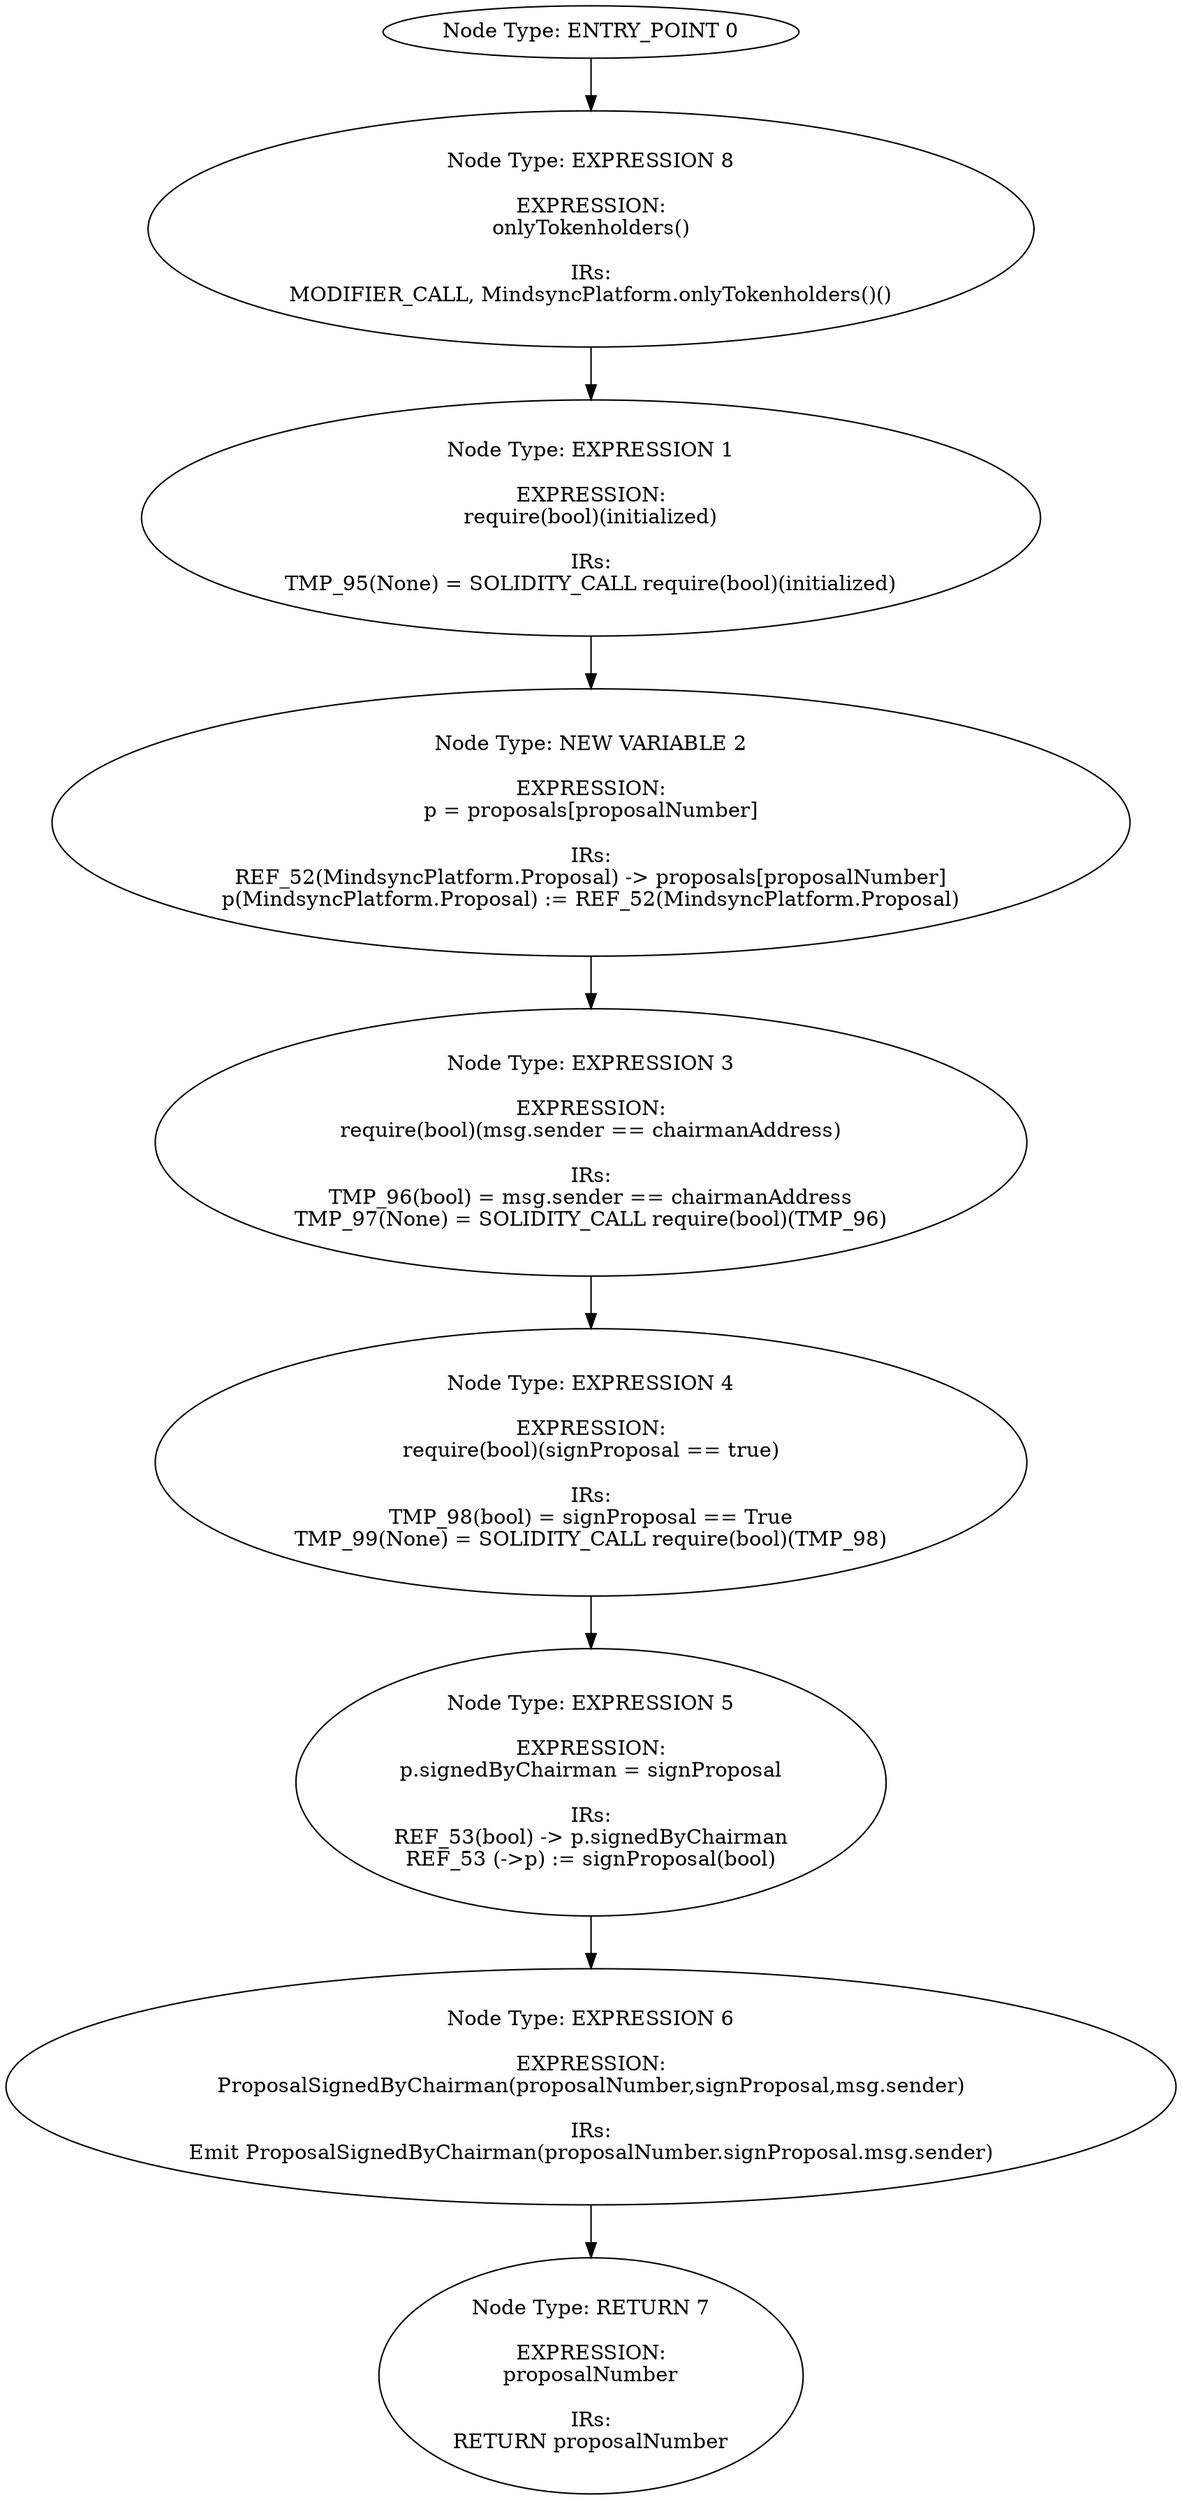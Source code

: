 digraph{
0[label="Node Type: ENTRY_POINT 0
"];
0->8;
1[label="Node Type: EXPRESSION 1

EXPRESSION:
require(bool)(initialized)

IRs:
TMP_95(None) = SOLIDITY_CALL require(bool)(initialized)"];
1->2;
2[label="Node Type: NEW VARIABLE 2

EXPRESSION:
p = proposals[proposalNumber]

IRs:
REF_52(MindsyncPlatform.Proposal) -> proposals[proposalNumber]
p(MindsyncPlatform.Proposal) := REF_52(MindsyncPlatform.Proposal)"];
2->3;
3[label="Node Type: EXPRESSION 3

EXPRESSION:
require(bool)(msg.sender == chairmanAddress)

IRs:
TMP_96(bool) = msg.sender == chairmanAddress
TMP_97(None) = SOLIDITY_CALL require(bool)(TMP_96)"];
3->4;
4[label="Node Type: EXPRESSION 4

EXPRESSION:
require(bool)(signProposal == true)

IRs:
TMP_98(bool) = signProposal == True
TMP_99(None) = SOLIDITY_CALL require(bool)(TMP_98)"];
4->5;
5[label="Node Type: EXPRESSION 5

EXPRESSION:
p.signedByChairman = signProposal

IRs:
REF_53(bool) -> p.signedByChairman
REF_53 (->p) := signProposal(bool)"];
5->6;
6[label="Node Type: EXPRESSION 6

EXPRESSION:
ProposalSignedByChairman(proposalNumber,signProposal,msg.sender)

IRs:
Emit ProposalSignedByChairman(proposalNumber.signProposal.msg.sender)"];
6->7;
7[label="Node Type: RETURN 7

EXPRESSION:
proposalNumber

IRs:
RETURN proposalNumber"];
8[label="Node Type: EXPRESSION 8

EXPRESSION:
onlyTokenholders()

IRs:
MODIFIER_CALL, MindsyncPlatform.onlyTokenholders()()"];
8->1;
}
